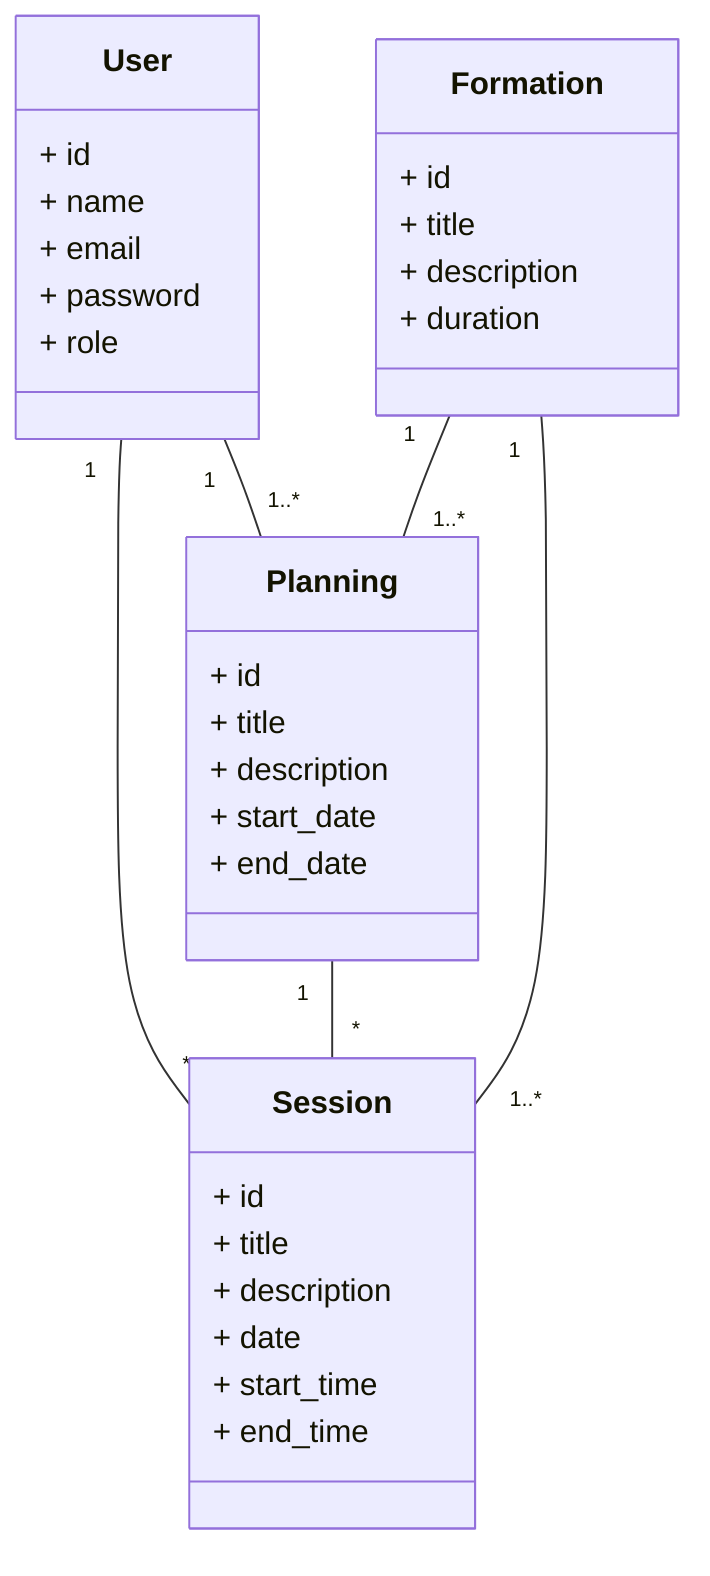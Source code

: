 classDiagram

class User {
    + id
    + name
    + email
    + password
    + role
}

class Planning {
    + id
    + title
    + description
    + start_date
    + end_date
}

class Session {
    + id
    + title
    + description
    + date
    + start_time
    + end_time
}

class Formation {
    + id
    + title
    + description
    + duration
}


User "1" -- "1..*" Planning
User "1" --  "*" Session
Planning "1" --  "*" Session
Formation "1" -- "1..*" Session
Formation "1" -- "1..*" Planning